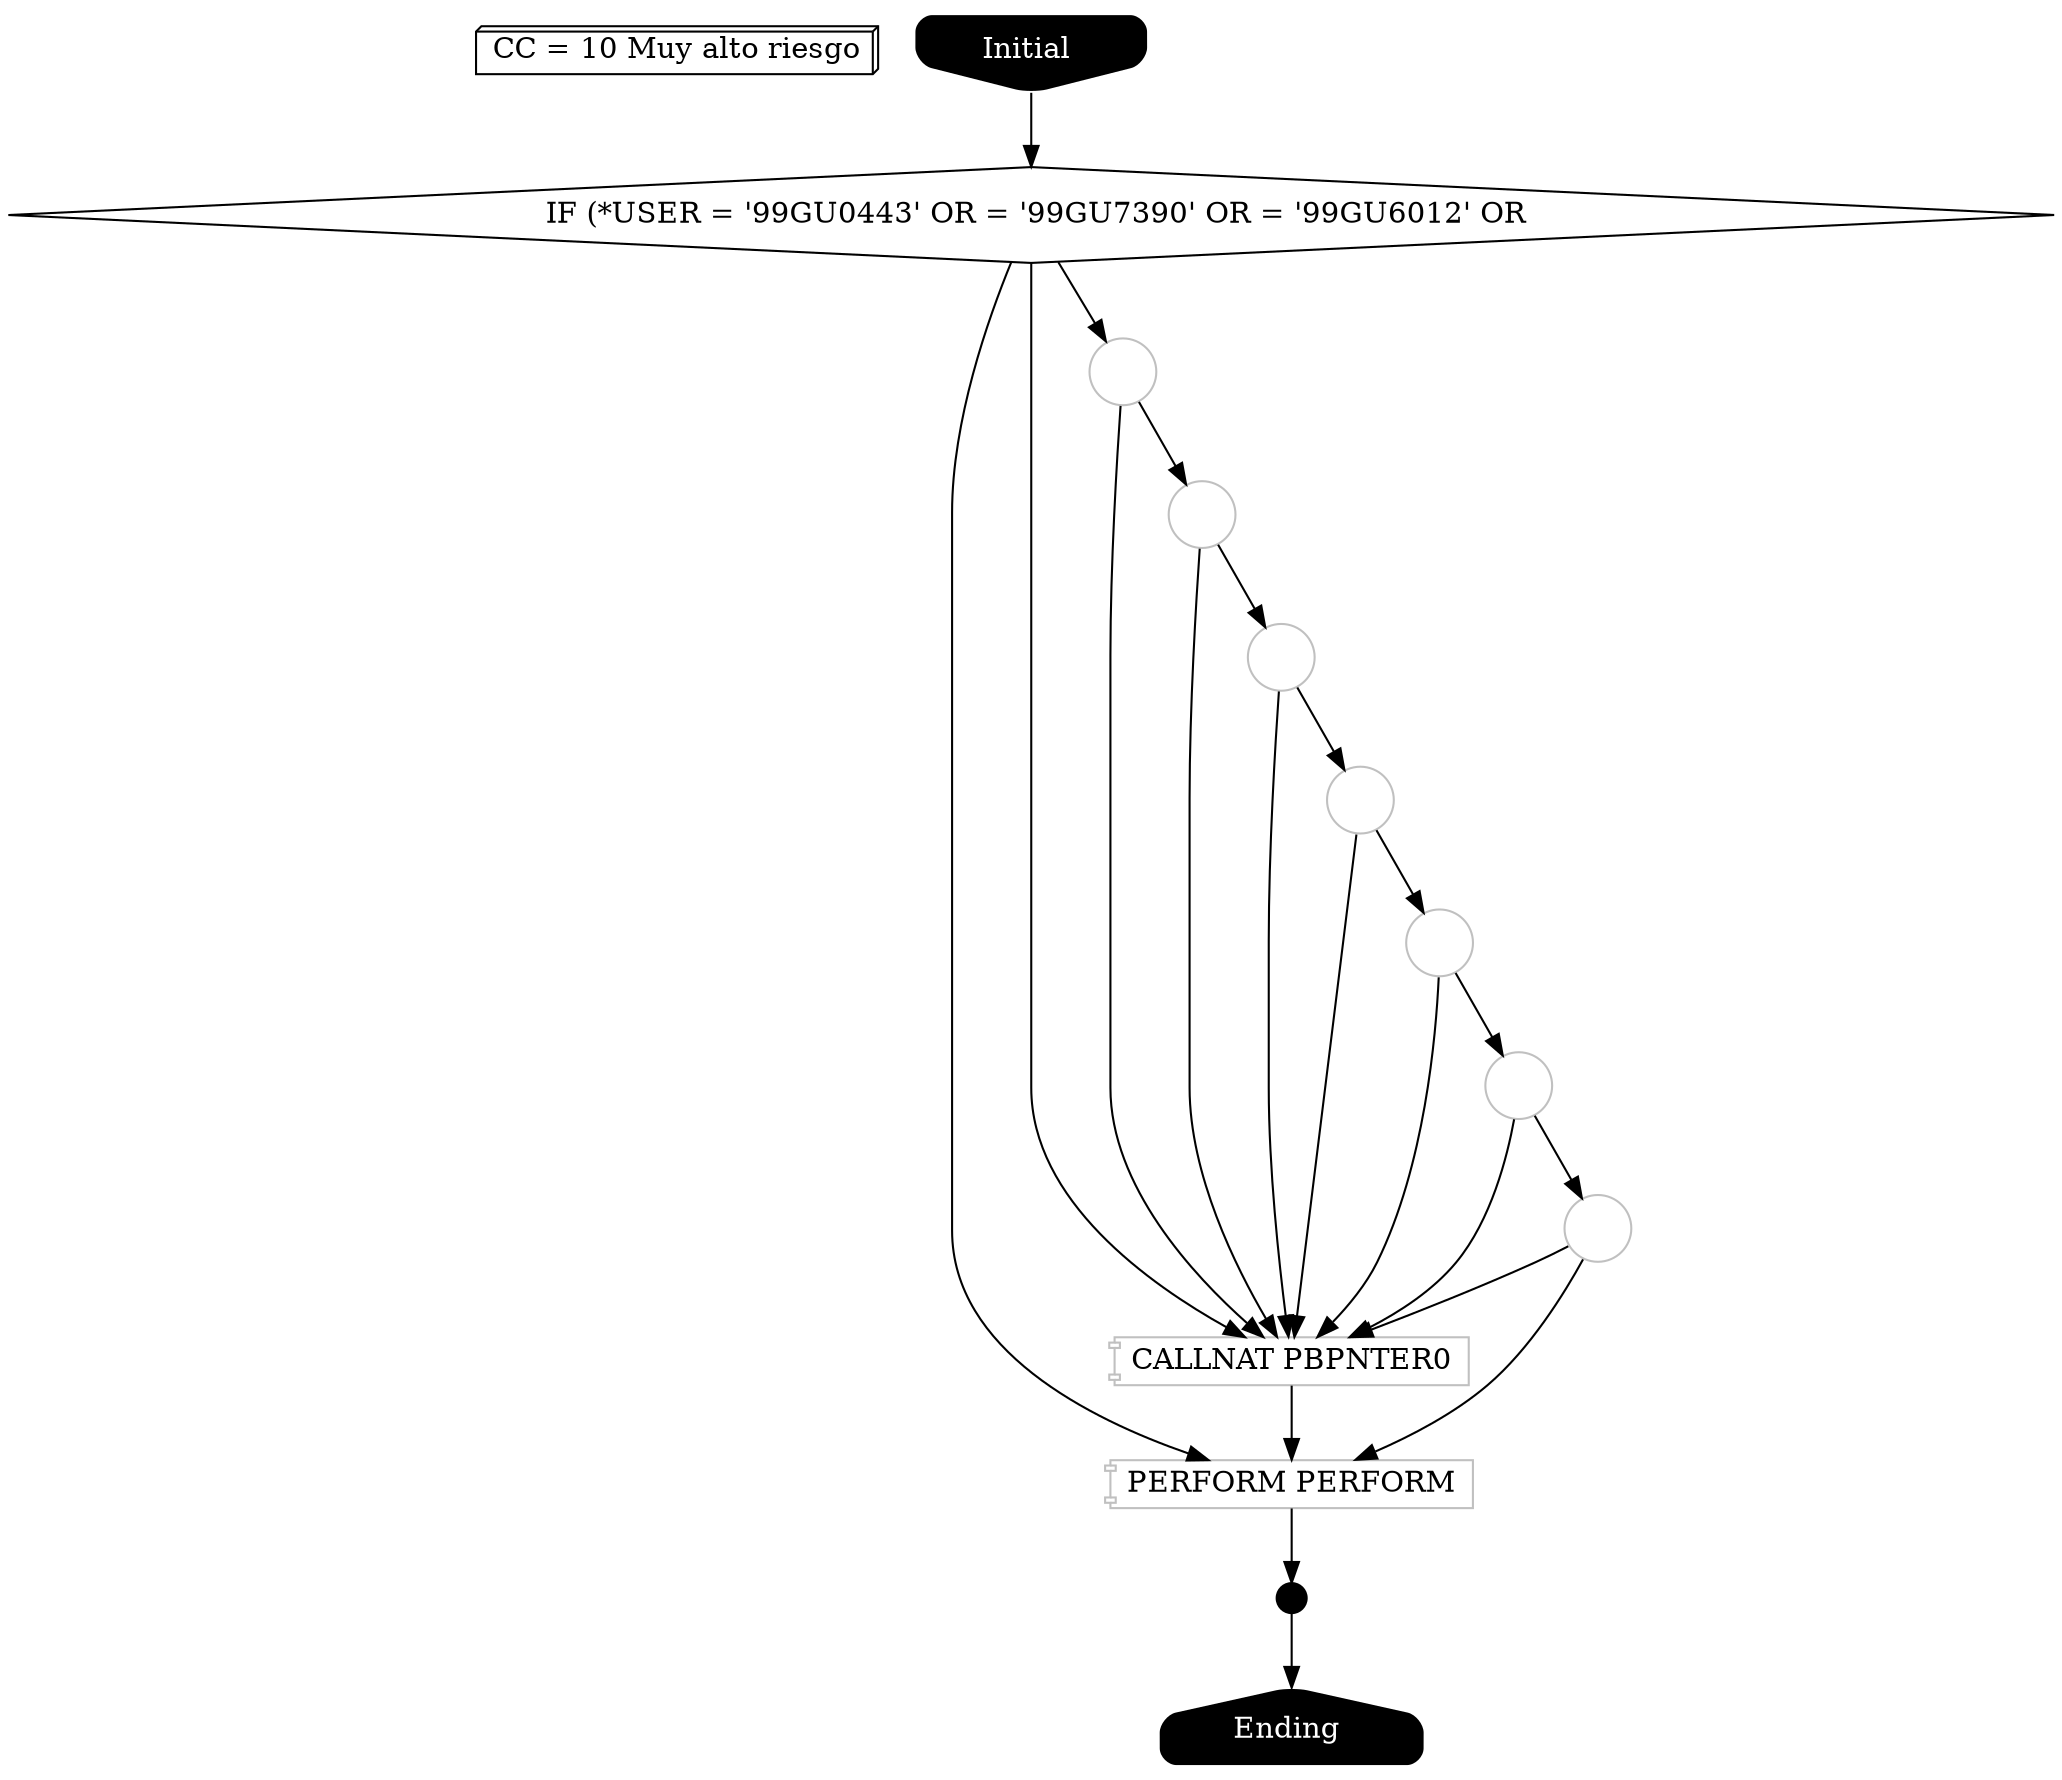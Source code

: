 // 
digraph {
	graph [ layout=dot beautify=true]
	node [ color=black fillcolor=black height=.2 shape=house width=.2 fontcolor=white style="rounded, filled"]
	edge [ color=black]
		"Complejidad Ciclomática" [label="CC = 10 Muy alto riesgo"  color=black fillcolor=white shape=box3d fontcolor=black]
		"1" [label=" IF (*USER = '99GU0443' OR = '99GU7390' OR = '99GU6012' OR"  color=black fillcolor=white shape=diamond fontcolor=black style=""]
		"2" [label="Initial "  color=black fillcolor=black shape=invhouse fontcolor=white style="rounded, filled"]
		"3" [label="PERFORM PERFORM"  color=grey fillcolor=white shape=component fontcolor=black style="rounded, filled"]
		"4" [label="CALLNAT PBPNTER0"  color=grey fillcolor=white shape=component fontcolor=black style="rounded, filled"]
		"5" [label=" "  color=grey fillcolor=white shape=circle fontcolor=black style=""]
		"6" [label=" "  color=grey fillcolor=white shape=circle fontcolor=black style=""]
		"7" [label=" "  color=grey fillcolor=white shape=circle fontcolor=black style=""]
		"8" [label=" "  color=grey fillcolor=white shape=circle fontcolor=black style=""]
		"9" [label=" "  color=grey fillcolor=white shape=circle fontcolor=black style=""]
		"10" [label=" "  color=grey fillcolor=white shape=circle fontcolor=black style=""]
		"11" [label=" "  color=grey fillcolor=white shape=circle fontcolor=black style=""]
		"12" [label=" "  color=black fillcolor=black height=.2 shape=point width=.2 fontcolor=black style=rounded]
		"13" [label="Ending "  color=black fillcolor=black height=.2 shape=house width=.2 fontcolor=white style="rounded, filled"]
			12 -> 13 [ color=black]
			3 -> 12 [ color=black]
			4 -> 3 [ color=black]
			1 -> 3 [ color=black]
			11 -> 3 [ color=black]
			11 -> 4 [ color=black]
			10 -> 11 [ color=black]
			10 -> 4 [ color=black]
			9 -> 10 [ color=black]
			9 -> 4 [ color=black]
			8 -> 9 [ color=black]
			8 -> 4 [ color=black]
			7 -> 8 [ color=black]
			7 -> 4 [ color=black]
			6 -> 7 [ color=black]
			6 -> 4 [ color=black]
			5 -> 6 [ color=black]
			5 -> 4 [ color=black]
			1 -> 5 [ color=black]
			1 -> 4 [ color=black]
			2 -> 1 [ color=black]
}
